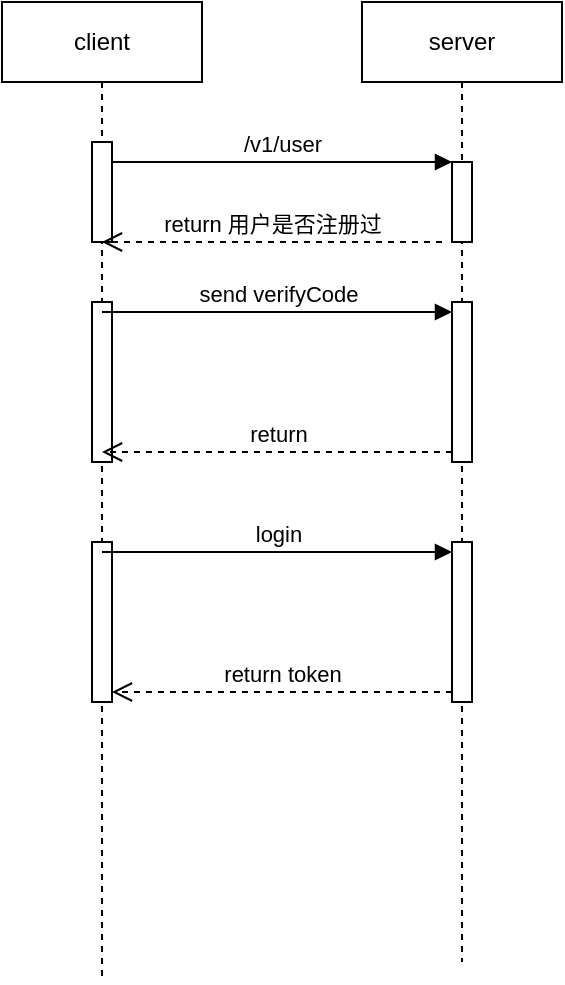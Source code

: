 <mxfile version="24.3.1" type="github">
  <diagram name="Page-1" id="2YBvvXClWsGukQMizWep">
    <mxGraphModel dx="822" dy="532" grid="1" gridSize="10" guides="1" tooltips="1" connect="1" arrows="1" fold="1" page="1" pageScale="1" pageWidth="850" pageHeight="1100" math="0" shadow="0">
      <root>
        <mxCell id="0" />
        <mxCell id="1" parent="0" />
        <mxCell id="aM9ryv3xv72pqoxQDRHE-1" value="client" style="shape=umlLifeline;perimeter=lifelinePerimeter;whiteSpace=wrap;html=1;container=0;dropTarget=0;collapsible=0;recursiveResize=0;outlineConnect=0;portConstraint=eastwest;newEdgeStyle={&quot;edgeStyle&quot;:&quot;elbowEdgeStyle&quot;,&quot;elbow&quot;:&quot;vertical&quot;,&quot;curved&quot;:0,&quot;rounded&quot;:0};" parent="1" vertex="1">
          <mxGeometry x="40" y="40" width="100" height="490" as="geometry" />
        </mxCell>
        <mxCell id="aM9ryv3xv72pqoxQDRHE-2" value="" style="html=1;points=[];perimeter=orthogonalPerimeter;outlineConnect=0;targetShapes=umlLifeline;portConstraint=eastwest;newEdgeStyle={&quot;edgeStyle&quot;:&quot;elbowEdgeStyle&quot;,&quot;elbow&quot;:&quot;vertical&quot;,&quot;curved&quot;:0,&quot;rounded&quot;:0};" parent="aM9ryv3xv72pqoxQDRHE-1" vertex="1">
          <mxGeometry x="45" y="70" width="10" height="50" as="geometry" />
        </mxCell>
        <mxCell id="DV5S9Dtx1yHuEXuxVXUS-10" value="" style="html=1;points=[[0,0,0,0,5],[0,1,0,0,-5],[1,0,0,0,5],[1,1,0,0,-5]];perimeter=orthogonalPerimeter;outlineConnect=0;targetShapes=umlLifeline;portConstraint=eastwest;newEdgeStyle={&quot;curved&quot;:0,&quot;rounded&quot;:0};" vertex="1" parent="aM9ryv3xv72pqoxQDRHE-1">
          <mxGeometry x="45" y="150" width="10" height="80" as="geometry" />
        </mxCell>
        <mxCell id="DV5S9Dtx1yHuEXuxVXUS-14" value="" style="html=1;points=[[0,0,0,0,5],[0,1,0,0,-5],[1,0,0,0,5],[1,1,0,0,-5]];perimeter=orthogonalPerimeter;outlineConnect=0;targetShapes=umlLifeline;portConstraint=eastwest;newEdgeStyle={&quot;curved&quot;:0,&quot;rounded&quot;:0};" vertex="1" parent="aM9ryv3xv72pqoxQDRHE-1">
          <mxGeometry x="45" y="270" width="10" height="80" as="geometry" />
        </mxCell>
        <mxCell id="aM9ryv3xv72pqoxQDRHE-5" value="server" style="shape=umlLifeline;perimeter=lifelinePerimeter;whiteSpace=wrap;html=1;container=0;dropTarget=0;collapsible=0;recursiveResize=0;outlineConnect=0;portConstraint=eastwest;newEdgeStyle={&quot;edgeStyle&quot;:&quot;elbowEdgeStyle&quot;,&quot;elbow&quot;:&quot;vertical&quot;,&quot;curved&quot;:0,&quot;rounded&quot;:0};" parent="1" vertex="1">
          <mxGeometry x="220" y="40" width="100" height="480" as="geometry" />
        </mxCell>
        <mxCell id="aM9ryv3xv72pqoxQDRHE-6" value="" style="html=1;points=[];perimeter=orthogonalPerimeter;outlineConnect=0;targetShapes=umlLifeline;portConstraint=eastwest;newEdgeStyle={&quot;edgeStyle&quot;:&quot;elbowEdgeStyle&quot;,&quot;elbow&quot;:&quot;vertical&quot;,&quot;curved&quot;:0,&quot;rounded&quot;:0};" parent="aM9ryv3xv72pqoxQDRHE-5" vertex="1">
          <mxGeometry x="45" y="80" width="10" height="40" as="geometry" />
        </mxCell>
        <mxCell id="DV5S9Dtx1yHuEXuxVXUS-7" value="" style="html=1;points=[[0,0,0,0,5],[0,1,0,0,-5],[1,0,0,0,5],[1,1,0,0,-5]];perimeter=orthogonalPerimeter;outlineConnect=0;targetShapes=umlLifeline;portConstraint=eastwest;newEdgeStyle={&quot;curved&quot;:0,&quot;rounded&quot;:0};" vertex="1" parent="aM9ryv3xv72pqoxQDRHE-5">
          <mxGeometry x="45" y="150" width="10" height="80" as="geometry" />
        </mxCell>
        <mxCell id="DV5S9Dtx1yHuEXuxVXUS-11" value="" style="html=1;points=[[0,0,0,0,5],[0,1,0,0,-5],[1,0,0,0,5],[1,1,0,0,-5]];perimeter=orthogonalPerimeter;outlineConnect=0;targetShapes=umlLifeline;portConstraint=eastwest;newEdgeStyle={&quot;curved&quot;:0,&quot;rounded&quot;:0};" vertex="1" parent="aM9ryv3xv72pqoxQDRHE-5">
          <mxGeometry x="45" y="270" width="10" height="80" as="geometry" />
        </mxCell>
        <mxCell id="aM9ryv3xv72pqoxQDRHE-7" value="/v1/user" style="html=1;verticalAlign=bottom;endArrow=block;edgeStyle=elbowEdgeStyle;elbow=horizontal;curved=0;rounded=0;" parent="1" source="aM9ryv3xv72pqoxQDRHE-2" target="aM9ryv3xv72pqoxQDRHE-6" edge="1">
          <mxGeometry relative="1" as="geometry">
            <mxPoint x="195" y="130" as="sourcePoint" />
            <Array as="points">
              <mxPoint x="180" y="120" />
            </Array>
            <mxPoint as="offset" />
          </mxGeometry>
        </mxCell>
        <mxCell id="DV5S9Dtx1yHuEXuxVXUS-3" value="return 用户是否注册过" style="html=1;verticalAlign=bottom;endArrow=open;dashed=1;endSize=8;curved=0;rounded=0;" edge="1" parent="1" target="aM9ryv3xv72pqoxQDRHE-1">
          <mxGeometry relative="1" as="geometry">
            <mxPoint x="260" y="160" as="sourcePoint" />
            <mxPoint x="180" y="160" as="targetPoint" />
          </mxGeometry>
        </mxCell>
        <mxCell id="DV5S9Dtx1yHuEXuxVXUS-8" value="send verifyCode" style="html=1;verticalAlign=bottom;endArrow=block;curved=0;rounded=0;entryX=0;entryY=0;entryDx=0;entryDy=5;" edge="1" target="DV5S9Dtx1yHuEXuxVXUS-7" parent="1" source="aM9ryv3xv72pqoxQDRHE-1">
          <mxGeometry relative="1" as="geometry">
            <mxPoint x="195" y="195" as="sourcePoint" />
          </mxGeometry>
        </mxCell>
        <mxCell id="DV5S9Dtx1yHuEXuxVXUS-9" value="return" style="html=1;verticalAlign=bottom;endArrow=open;dashed=1;endSize=8;curved=0;rounded=0;exitX=0;exitY=1;exitDx=0;exitDy=-5;" edge="1" source="DV5S9Dtx1yHuEXuxVXUS-7" parent="1" target="aM9ryv3xv72pqoxQDRHE-1">
          <mxGeometry relative="1" as="geometry">
            <mxPoint x="195" y="265" as="targetPoint" />
          </mxGeometry>
        </mxCell>
        <mxCell id="DV5S9Dtx1yHuEXuxVXUS-12" value="login" style="html=1;verticalAlign=bottom;endArrow=block;curved=0;rounded=0;entryX=0;entryY=0;entryDx=0;entryDy=5;" edge="1" target="DV5S9Dtx1yHuEXuxVXUS-11" parent="1" source="aM9ryv3xv72pqoxQDRHE-1">
          <mxGeometry relative="1" as="geometry">
            <mxPoint x="195" y="315" as="sourcePoint" />
          </mxGeometry>
        </mxCell>
        <mxCell id="DV5S9Dtx1yHuEXuxVXUS-13" value="return token" style="html=1;verticalAlign=bottom;endArrow=open;dashed=1;endSize=8;curved=0;rounded=0;exitX=0;exitY=1;exitDx=0;exitDy=-5;entryX=1;entryY=1;entryDx=0;entryDy=-5;entryPerimeter=0;" edge="1" source="DV5S9Dtx1yHuEXuxVXUS-11" parent="1" target="DV5S9Dtx1yHuEXuxVXUS-14">
          <mxGeometry relative="1" as="geometry">
            <mxPoint x="195" y="385" as="targetPoint" />
            <mxPoint as="offset" />
          </mxGeometry>
        </mxCell>
      </root>
    </mxGraphModel>
  </diagram>
</mxfile>
